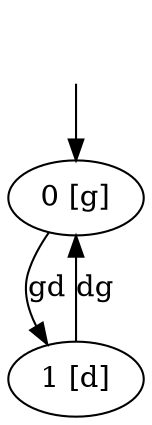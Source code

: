 digraph system {
_0[label="", shape=none ];
_0->0;
1 [label= "1 [d]"];
0 [label= "0 [g]"];
1->0 [label= "dg"];
0->1 [label= "gd"];
}
